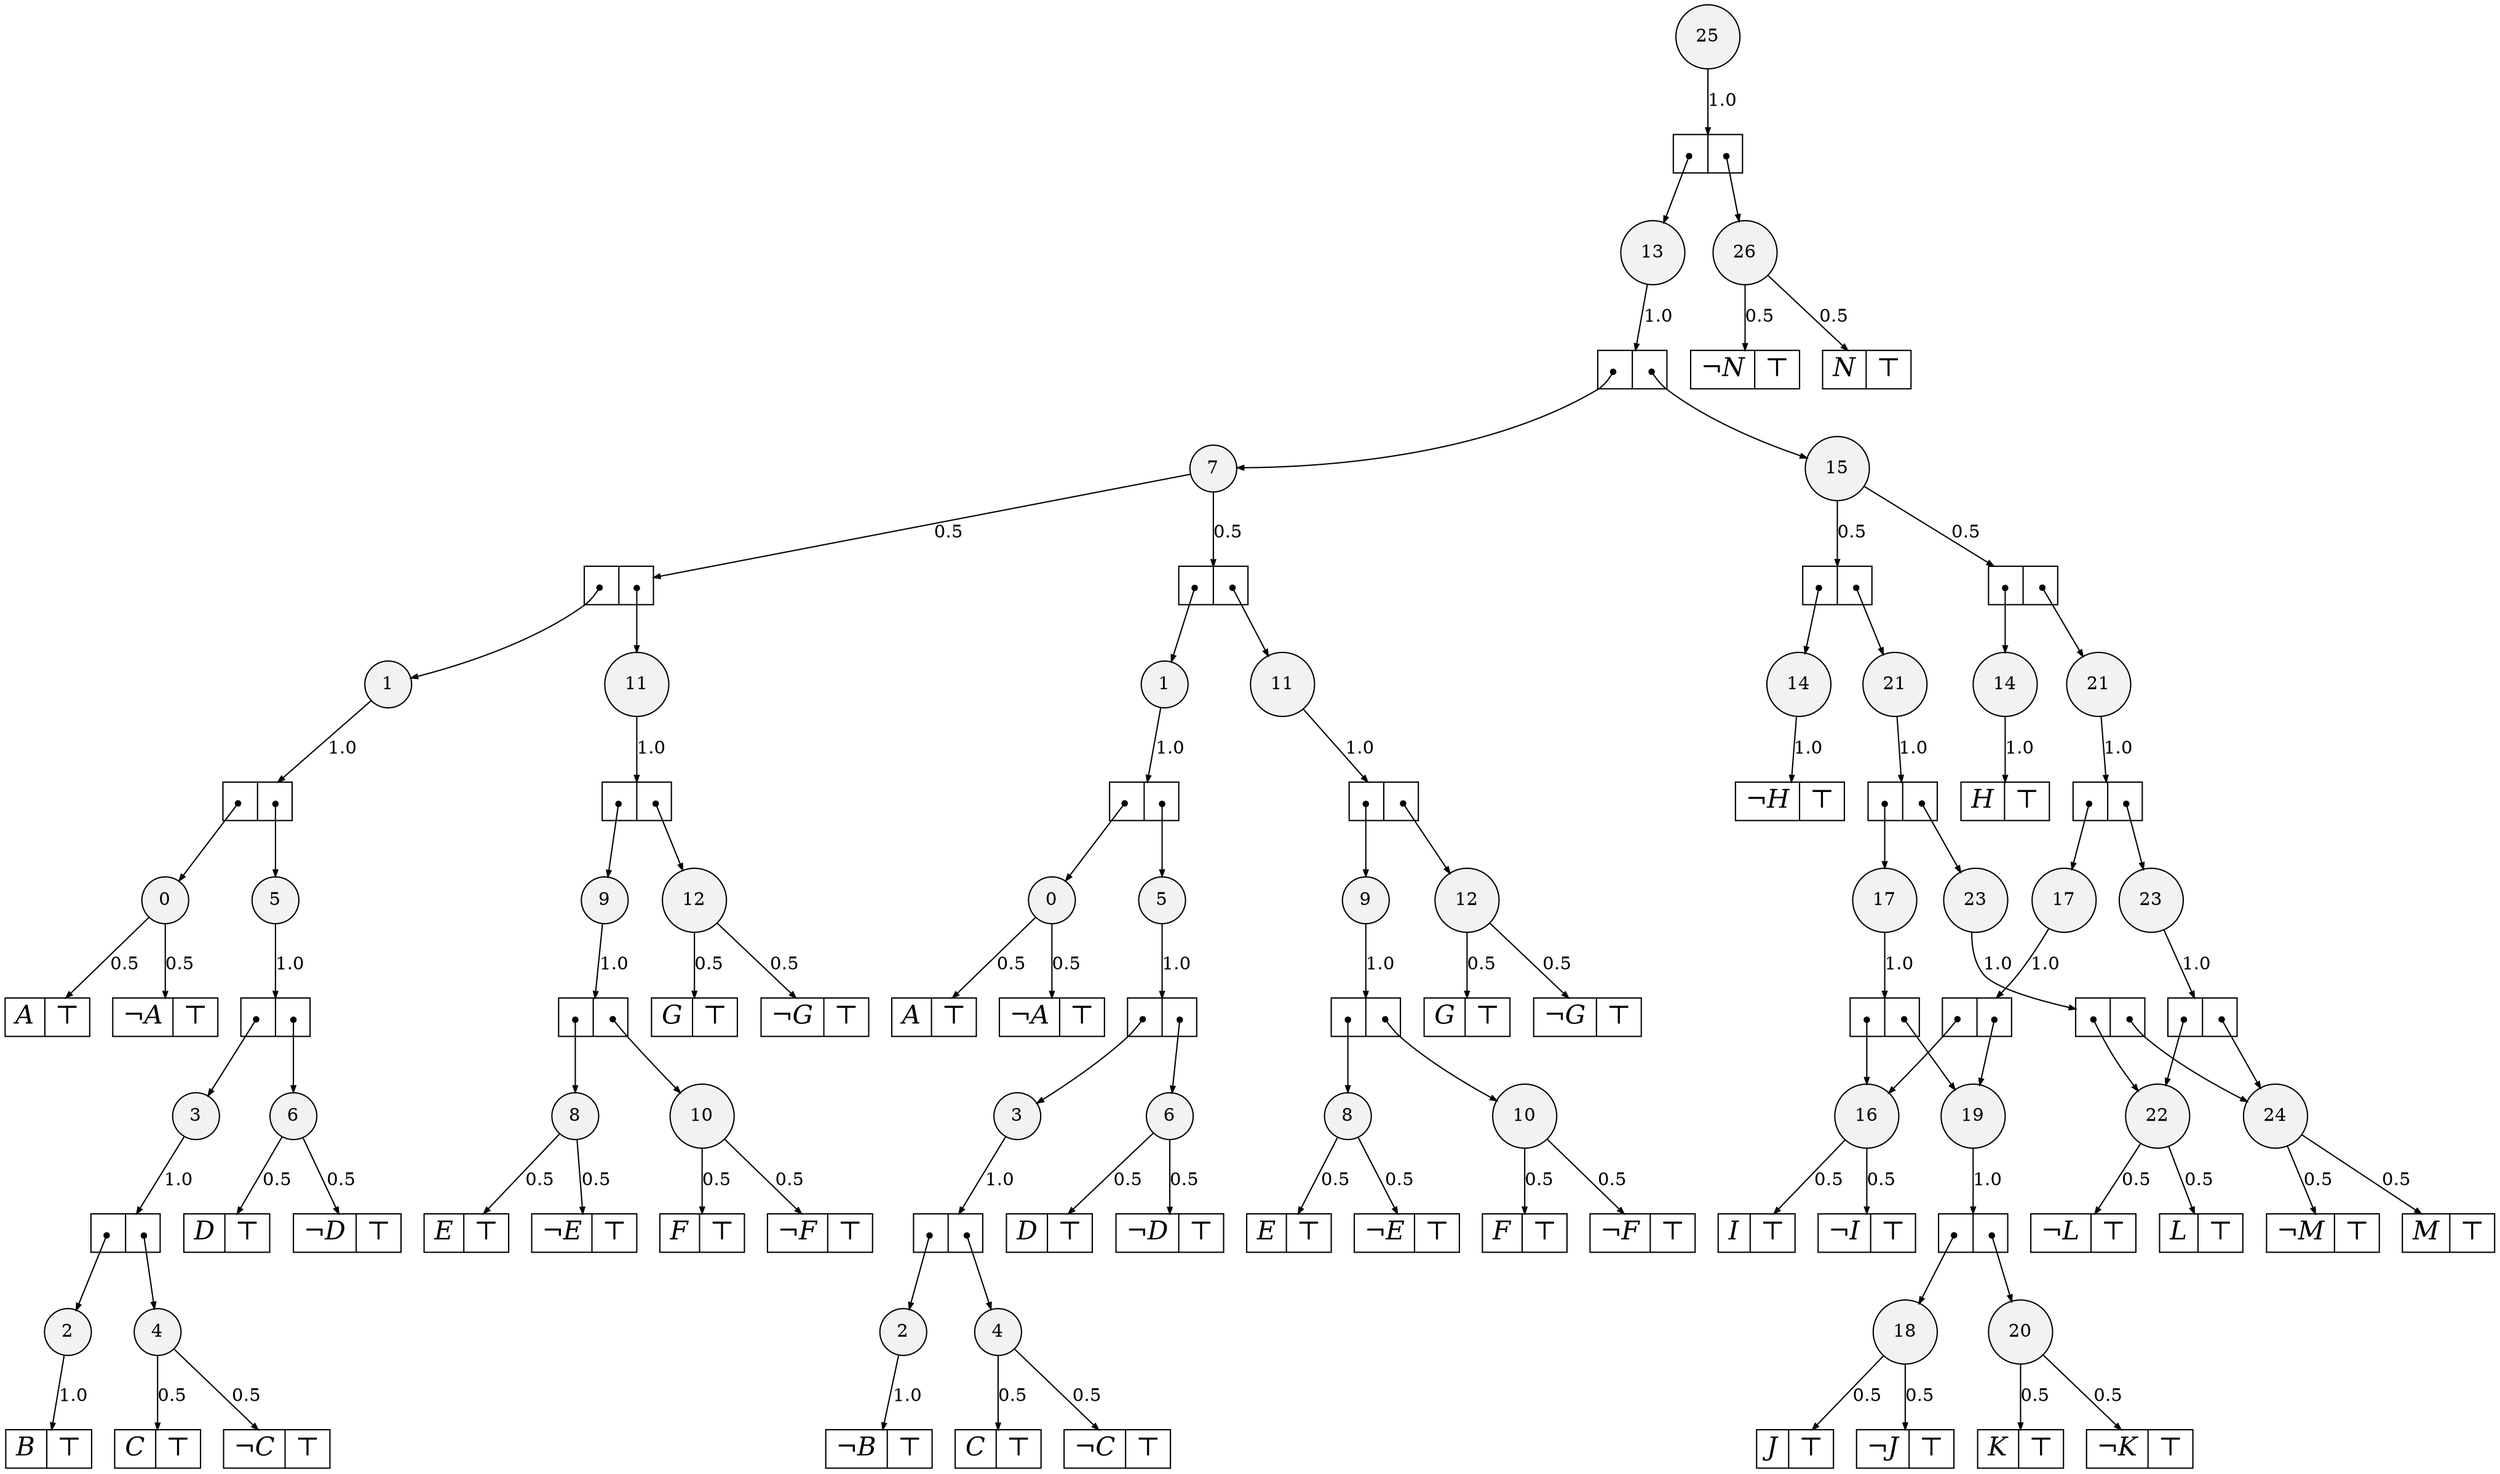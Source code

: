 digraph sdd {

overlap=false

      n3 [label= "20",style=filled,fillcolor=gray95,shape=circle,height=.25,width=.25];
n3e0
    [label= "<L>K|<R>&#8868;",
    shape=record,
    fontsize=20,
    fontname="Times-Italic",
    fillcolor=white,
    style=filled,
    fixedsize=false,
    height=.30];

                                       n3->n3e0 [arrowsize=.50, label="0.5"];
n3e1
    [label= "<L>&not;K|<R>&#8868;",
    shape=record,
    fontsize=20,
    fontname="Times-Italic",
    fillcolor=white,
    style=filled,
    fixedsize=false,
    height=.30];

                                       n3->n3e1 [arrowsize=.50, label="0.5"];

n6 [label= "18",style=filled,fillcolor=gray95,shape=circle,height=.25,width=.25];
n6e0
    [label= "<L>J|<R>&#8868;",
    shape=record,
    fontsize=20,
    fontname="Times-Italic",
    fillcolor=white,
    style=filled,
    fixedsize=false,
    height=.30];

                                       n6->n6e0 [arrowsize=.50, label="0.5"];
n6e1
    [label= "<L>&not;J|<R>&#8868;",
    shape=record,
    fontsize=20,
    fontname="Times-Italic",
    fillcolor=white,
    style=filled,
    fixedsize=false,
    height=.30];

                                       n6->n6e1 [arrowsize=.50, label="0.5"];

n65 [label= "4",style=filled,fillcolor=gray95,shape=circle,height=.25,width=.25];
n65e0
    [label= "<L>C|<R>&#8868;",
    shape=record,
    fontsize=20,
    fontname="Times-Italic",
    fillcolor=white,
    style=filled,
    fixedsize=false,
    height=.30];

                                       n65->n65e0 [arrowsize=.50, label="0.5"];
n65e1
    [label= "<L>&not;C|<R>&#8868;",
    shape=record,
    fontsize=20,
    fontname="Times-Italic",
    fillcolor=white,
    style=filled,
    fixedsize=false,
    height=.30];

                                       n65->n65e1 [arrowsize=.50, label="0.5"];

n67 [label= "2",style=filled,fillcolor=gray95,shape=circle,height=.25,width=.25];
n67e0
    [label= "<L>&not;B|<R>&#8868;",
    shape=record,
    fontsize=20,
    fontname="Times-Italic",
    fillcolor=white,
    style=filled,
    fixedsize=false,
    height=.30];

                                       n67->n67e0 [arrowsize=.50, label="1.0"];

n64 [label= "4",style=filled,fillcolor=gray95,shape=circle,height=.25,width=.25];
n64e0
    [label= "<L>C|<R>&#8868;",
    shape=record,
    fontsize=20,
    fontname="Times-Italic",
    fillcolor=white,
    style=filled,
    fixedsize=false,
    height=.30];

                                       n64->n64e0 [arrowsize=.50, label="0.5"];
n64e1
    [label= "<L>&not;C|<R>&#8868;",
    shape=record,
    fontsize=20,
    fontname="Times-Italic",
    fillcolor=white,
    style=filled,
    fixedsize=false,
    height=.30];

                                       n64->n64e1 [arrowsize=.50, label="0.5"];

n66 [label= "2",style=filled,fillcolor=gray95,shape=circle,height=.25,width=.25];
n66e0
    [label= "<L>B|<R>&#8868;",
    shape=record,
    fontsize=20,
    fontname="Times-Italic",
    fillcolor=white,
    style=filled,
    fixedsize=false,
    height=.30];

                                       n66->n66e0 [arrowsize=.50, label="1.0"];

n15 [label= "24",style=filled,fillcolor=gray95,shape=circle,height=.25,width=.25];
n15e0
    [label= "<L>M|<R>&#8868;",
    shape=record,
    fontsize=20,
    fontname="Times-Italic",
    fillcolor=white,
    style=filled,
    fixedsize=false,
    height=.30];

                                       n15->n15e0 [arrowsize=.50, label="0.5"];
n15e1
    [label= "<L>&not;M|<R>&#8868;",
    shape=record,
    fontsize=20,
    fontname="Times-Italic",
    fillcolor=white,
    style=filled,
    fixedsize=false,
    height=.30];

                                       n15->n15e1 [arrowsize=.50, label="0.5"];

n18 [label= "22",style=filled,fillcolor=gray95,shape=circle,height=.25,width=.25];
n18e0
    [label= "<L>L|<R>&#8868;",
    shape=record,
    fontsize=20,
    fontname="Times-Italic",
    fillcolor=white,
    style=filled,
    fixedsize=false,
    height=.30];

                                       n18->n18e0 [arrowsize=.50, label="0.5"];
n18e1
    [label= "<L>&not;L|<R>&#8868;",
    shape=record,
    fontsize=20,
    fontname="Times-Italic",
    fillcolor=white,
    style=filled,
    fixedsize=false,
    height=.30];

                                       n18->n18e1 [arrowsize=.50, label="0.5"];

n19 [label= "19",style=filled,fillcolor=gray95,shape=circle,height=.25,width=.25];
n19e0
    [label= "<L>|<R>",
    shape=record,
    fontsize=20,
    fontname="Times-Italic",
    fillcolor=white,
    style=filled,
    fixedsize=false,
    height=.30];

                                       n19->n19e0 [arrowsize=.50, label="1.0"];
n19e0:L:c->n6 [arrowsize=.50,tailclip=false,arrowtail=dot,dir=both];
n19e0:R:c->n3 [arrowsize=.50,tailclip=false,arrowtail=dot,dir=both];

n22 [label= "16",style=filled,fillcolor=gray95,shape=circle,height=.25,width=.25];
n22e0
    [label= "<L>I|<R>&#8868;",
    shape=record,
    fontsize=20,
    fontname="Times-Italic",
    fillcolor=white,
    style=filled,
    fixedsize=false,
    height=.30];

                                       n22->n22e0 [arrowsize=.50, label="0.5"];
n22e1
    [label= "<L>&not;I|<R>&#8868;",
    shape=record,
    fontsize=20,
    fontname="Times-Italic",
    fillcolor=white,
    style=filled,
    fixedsize=false,
    height=.30];

                                       n22->n22e1 [arrowsize=.50, label="0.5"];

n69 [label= "10",style=filled,fillcolor=gray95,shape=circle,height=.25,width=.25];
n69e0
    [label= "<L>F|<R>&#8868;",
    shape=record,
    fontsize=20,
    fontname="Times-Italic",
    fillcolor=white,
    style=filled,
    fixedsize=false,
    height=.30];

                                       n69->n69e0 [arrowsize=.50, label="0.5"];
n69e1
    [label= "<L>&not;F|<R>&#8868;",
    shape=record,
    fontsize=20,
    fontname="Times-Italic",
    fillcolor=white,
    style=filled,
    fixedsize=false,
    height=.30];

                                       n69->n69e1 [arrowsize=.50, label="0.5"];

n71 [label= "8",style=filled,fillcolor=gray95,shape=circle,height=.25,width=.25];
n71e0
    [label= "<L>E|<R>&#8868;",
    shape=record,
    fontsize=20,
    fontname="Times-Italic",
    fillcolor=white,
    style=filled,
    fixedsize=false,
    height=.30];

                                       n71->n71e0 [arrowsize=.50, label="0.5"];
n71e1
    [label= "<L>&not;E|<R>&#8868;",
    shape=record,
    fontsize=20,
    fontname="Times-Italic",
    fillcolor=white,
    style=filled,
    fixedsize=false,
    height=.30];

                                       n71->n71e1 [arrowsize=.50, label="0.5"];

n73 [label= "6",style=filled,fillcolor=gray95,shape=circle,height=.25,width=.25];
n73e0
    [label= "<L>D|<R>&#8868;",
    shape=record,
    fontsize=20,
    fontname="Times-Italic",
    fillcolor=white,
    style=filled,
    fixedsize=false,
    height=.30];

                                       n73->n73e0 [arrowsize=.50, label="0.5"];
n73e1
    [label= "<L>&not;D|<R>&#8868;",
    shape=record,
    fontsize=20,
    fontname="Times-Italic",
    fillcolor=white,
    style=filled,
    fixedsize=false,
    height=.30];

                                       n73->n73e1 [arrowsize=.50, label="0.5"];

n75 [label= "3",style=filled,fillcolor=gray95,shape=circle,height=.25,width=.25];
n75e0
    [label= "<L>|<R>",
    shape=record,
    fontsize=20,
    fontname="Times-Italic",
    fillcolor=white,
    style=filled,
    fixedsize=false,
    height=.30];

                                       n75->n75e0 [arrowsize=.50, label="1.0"];
n75e0:L:c->n67 [arrowsize=.50,tailclip=false,arrowtail=dot,dir=both];
n75e0:R:c->n65 [arrowsize=.50,tailclip=false,arrowtail=dot,dir=both];

n68 [label= "10",style=filled,fillcolor=gray95,shape=circle,height=.25,width=.25];
n68e0
    [label= "<L>F|<R>&#8868;",
    shape=record,
    fontsize=20,
    fontname="Times-Italic",
    fillcolor=white,
    style=filled,
    fixedsize=false,
    height=.30];

                                       n68->n68e0 [arrowsize=.50, label="0.5"];
n68e1
    [label= "<L>&not;F|<R>&#8868;",
    shape=record,
    fontsize=20,
    fontname="Times-Italic",
    fillcolor=white,
    style=filled,
    fixedsize=false,
    height=.30];

                                       n68->n68e1 [arrowsize=.50, label="0.5"];

n70 [label= "8",style=filled,fillcolor=gray95,shape=circle,height=.25,width=.25];
n70e0
    [label= "<L>E|<R>&#8868;",
    shape=record,
    fontsize=20,
    fontname="Times-Italic",
    fillcolor=white,
    style=filled,
    fixedsize=false,
    height=.30];

                                       n70->n70e0 [arrowsize=.50, label="0.5"];
n70e1
    [label= "<L>&not;E|<R>&#8868;",
    shape=record,
    fontsize=20,
    fontname="Times-Italic",
    fillcolor=white,
    style=filled,
    fixedsize=false,
    height=.30];

                                       n70->n70e1 [arrowsize=.50, label="0.5"];

n72 [label= "6",style=filled,fillcolor=gray95,shape=circle,height=.25,width=.25];
n72e0
    [label= "<L>D|<R>&#8868;",
    shape=record,
    fontsize=20,
    fontname="Times-Italic",
    fillcolor=white,
    style=filled,
    fixedsize=false,
    height=.30];

                                       n72->n72e0 [arrowsize=.50, label="0.5"];
n72e1
    [label= "<L>&not;D|<R>&#8868;",
    shape=record,
    fontsize=20,
    fontname="Times-Italic",
    fillcolor=white,
    style=filled,
    fixedsize=false,
    height=.30];

                                       n72->n72e1 [arrowsize=.50, label="0.5"];

n74 [label= "3",style=filled,fillcolor=gray95,shape=circle,height=.25,width=.25];
n74e0
    [label= "<L>|<R>",
    shape=record,
    fontsize=20,
    fontname="Times-Italic",
    fillcolor=white,
    style=filled,
    fixedsize=false,
    height=.30];

                                       n74->n74e0 [arrowsize=.50, label="1.0"];
n74e0:L:c->n66 [arrowsize=.50,tailclip=false,arrowtail=dot,dir=both];
n74e0:R:c->n64 [arrowsize=.50,tailclip=false,arrowtail=dot,dir=both];

n57 [label= "23",style=filled,fillcolor=gray95,shape=circle,height=.25,width=.25];
n57e0
    [label= "<L>|<R>",
    shape=record,
    fontsize=20,
    fontname="Times-Italic",
    fillcolor=white,
    style=filled,
    fixedsize=false,
    height=.30];

                                       n57->n57e0 [arrowsize=.50, label="1.0"];
n57e0:L:c->n18 [arrowsize=.50,tailclip=false,arrowtail=dot,dir=both];
n57e0:R:c->n15 [arrowsize=.50,tailclip=false,arrowtail=dot,dir=both];

n59 [label= "17",style=filled,fillcolor=gray95,shape=circle,height=.25,width=.25];
n59e0
    [label= "<L>|<R>",
    shape=record,
    fontsize=20,
    fontname="Times-Italic",
    fillcolor=white,
    style=filled,
    fixedsize=false,
    height=.30];

                                       n59->n59e0 [arrowsize=.50, label="1.0"];
n59e0:L:c->n22 [arrowsize=.50,tailclip=false,arrowtail=dot,dir=both];
n59e0:R:c->n19 [arrowsize=.50,tailclip=false,arrowtail=dot,dir=both];

n56 [label= "23",style=filled,fillcolor=gray95,shape=circle,height=.25,width=.25];
n56e0
    [label= "<L>|<R>",
    shape=record,
    fontsize=20,
    fontname="Times-Italic",
    fillcolor=white,
    style=filled,
    fixedsize=false,
    height=.30];

                                       n56->n56e0 [arrowsize=.50, label="1.0"];
n56e0:L:c->n18 [arrowsize=.50,tailclip=false,arrowtail=dot,dir=both];
n56e0:R:c->n15 [arrowsize=.50,tailclip=false,arrowtail=dot,dir=both];

n58 [label= "17",style=filled,fillcolor=gray95,shape=circle,height=.25,width=.25];
n58e0
    [label= "<L>|<R>",
    shape=record,
    fontsize=20,
    fontname="Times-Italic",
    fillcolor=white,
    style=filled,
    fixedsize=false,
    height=.30];

                                       n58->n58e0 [arrowsize=.50, label="1.0"];
n58e0:L:c->n22 [arrowsize=.50,tailclip=false,arrowtail=dot,dir=both];
n58e0:R:c->n19 [arrowsize=.50,tailclip=false,arrowtail=dot,dir=both];

n77 [label= "12",style=filled,fillcolor=gray95,shape=circle,height=.25,width=.25];
n77e0
    [label= "<L>G|<R>&#8868;",
    shape=record,
    fontsize=20,
    fontname="Times-Italic",
    fillcolor=white,
    style=filled,
    fixedsize=false,
    height=.30];

                                       n77->n77e0 [arrowsize=.50, label="0.5"];
n77e1
    [label= "<L>&not;G|<R>&#8868;",
    shape=record,
    fontsize=20,
    fontname="Times-Italic",
    fillcolor=white,
    style=filled,
    fixedsize=false,
    height=.30];

                                       n77->n77e1 [arrowsize=.50, label="0.5"];

n79 [label= "9",style=filled,fillcolor=gray95,shape=circle,height=.25,width=.25];
n79e0
    [label= "<L>|<R>",
    shape=record,
    fontsize=20,
    fontname="Times-Italic",
    fillcolor=white,
    style=filled,
    fixedsize=false,
    height=.30];

                                       n79->n79e0 [arrowsize=.50, label="1.0"];
n79e0:L:c->n71 [arrowsize=.50,tailclip=false,arrowtail=dot,dir=both];
n79e0:R:c->n69 [arrowsize=.50,tailclip=false,arrowtail=dot,dir=both];

n81 [label= "5",style=filled,fillcolor=gray95,shape=circle,height=.25,width=.25];
n81e0
    [label= "<L>|<R>",
    shape=record,
    fontsize=20,
    fontname="Times-Italic",
    fillcolor=white,
    style=filled,
    fixedsize=false,
    height=.30];

                                       n81->n81e0 [arrowsize=.50, label="1.0"];
n81e0:L:c->n75 [arrowsize=.50,tailclip=false,arrowtail=dot,dir=both];
n81e0:R:c->n73 [arrowsize=.50,tailclip=false,arrowtail=dot,dir=both];

n83 [label= "0",style=filled,fillcolor=gray95,shape=circle,height=.25,width=.25];
n83e0
    [label= "<L>A|<R>&#8868;",
    shape=record,
    fontsize=20,
    fontname="Times-Italic",
    fillcolor=white,
    style=filled,
    fixedsize=false,
    height=.30];

                                       n83->n83e0 [arrowsize=.50, label="0.5"];
n83e1
    [label= "<L>&not;A|<R>&#8868;",
    shape=record,
    fontsize=20,
    fontname="Times-Italic",
    fillcolor=white,
    style=filled,
    fixedsize=false,
    height=.30];

                                       n83->n83e1 [arrowsize=.50, label="0.5"];

n76 [label= "12",style=filled,fillcolor=gray95,shape=circle,height=.25,width=.25];
n76e0
    [label= "<L>G|<R>&#8868;",
    shape=record,
    fontsize=20,
    fontname="Times-Italic",
    fillcolor=white,
    style=filled,
    fixedsize=false,
    height=.30];

                                       n76->n76e0 [arrowsize=.50, label="0.5"];
n76e1
    [label= "<L>&not;G|<R>&#8868;",
    shape=record,
    fontsize=20,
    fontname="Times-Italic",
    fillcolor=white,
    style=filled,
    fixedsize=false,
    height=.30];

                                       n76->n76e1 [arrowsize=.50, label="0.5"];

n78 [label= "9",style=filled,fillcolor=gray95,shape=circle,height=.25,width=.25];
n78e0
    [label= "<L>|<R>",
    shape=record,
    fontsize=20,
    fontname="Times-Italic",
    fillcolor=white,
    style=filled,
    fixedsize=false,
    height=.30];

                                       n78->n78e0 [arrowsize=.50, label="1.0"];
n78e0:L:c->n70 [arrowsize=.50,tailclip=false,arrowtail=dot,dir=both];
n78e0:R:c->n68 [arrowsize=.50,tailclip=false,arrowtail=dot,dir=both];

n80 [label= "5",style=filled,fillcolor=gray95,shape=circle,height=.25,width=.25];
n80e0
    [label= "<L>|<R>",
    shape=record,
    fontsize=20,
    fontname="Times-Italic",
    fillcolor=white,
    style=filled,
    fixedsize=false,
    height=.30];

                                       n80->n80e0 [arrowsize=.50, label="1.0"];
n80e0:L:c->n74 [arrowsize=.50,tailclip=false,arrowtail=dot,dir=both];
n80e0:R:c->n72 [arrowsize=.50,tailclip=false,arrowtail=dot,dir=both];

n82 [label= "0",style=filled,fillcolor=gray95,shape=circle,height=.25,width=.25];
n82e0
    [label= "<L>A|<R>&#8868;",
    shape=record,
    fontsize=20,
    fontname="Times-Italic",
    fillcolor=white,
    style=filled,
    fixedsize=false,
    height=.30];

                                       n82->n82e0 [arrowsize=.50, label="0.5"];
n82e1
    [label= "<L>&not;A|<R>&#8868;",
    shape=record,
    fontsize=20,
    fontname="Times-Italic",
    fillcolor=white,
    style=filled,
    fixedsize=false,
    height=.30];

                                       n82->n82e1 [arrowsize=.50, label="0.5"];

n61 [label= "21",style=filled,fillcolor=gray95,shape=circle,height=.25,width=.25];
n61e0
    [label= "<L>|<R>",
    shape=record,
    fontsize=20,
    fontname="Times-Italic",
    fillcolor=white,
    style=filled,
    fixedsize=false,
    height=.30];

                                       n61->n61e0 [arrowsize=.50, label="1.0"];
n61e0:L:c->n59 [arrowsize=.50,tailclip=false,arrowtail=dot,dir=both];
n61e0:R:c->n57 [arrowsize=.50,tailclip=false,arrowtail=dot,dir=both];

n63 [label= "14",style=filled,fillcolor=gray95,shape=circle,height=.25,width=.25];
n63e0
    [label= "<L>&not;H|<R>&#8868;",
    shape=record,
    fontsize=20,
    fontname="Times-Italic",
    fillcolor=white,
    style=filled,
    fixedsize=false,
    height=.30];

                                       n63->n63e0 [arrowsize=.50, label="1.0"];

n60 [label= "21",style=filled,fillcolor=gray95,shape=circle,height=.25,width=.25];
n60e0
    [label= "<L>|<R>",
    shape=record,
    fontsize=20,
    fontname="Times-Italic",
    fillcolor=white,
    style=filled,
    fixedsize=false,
    height=.30];

                                       n60->n60e0 [arrowsize=.50, label="1.0"];
n60e0:L:c->n58 [arrowsize=.50,tailclip=false,arrowtail=dot,dir=both];
n60e0:R:c->n56 [arrowsize=.50,tailclip=false,arrowtail=dot,dir=both];

n62 [label= "14",style=filled,fillcolor=gray95,shape=circle,height=.25,width=.25];
n62e0
    [label= "<L>H|<R>&#8868;",
    shape=record,
    fontsize=20,
    fontname="Times-Italic",
    fillcolor=white,
    style=filled,
    fixedsize=false,
    height=.30];

                                       n62->n62e0 [arrowsize=.50, label="1.0"];

n85 [label= "11",style=filled,fillcolor=gray95,shape=circle,height=.25,width=.25];
n85e0
    [label= "<L>|<R>",
    shape=record,
    fontsize=20,
    fontname="Times-Italic",
    fillcolor=white,
    style=filled,
    fixedsize=false,
    height=.30];

                                       n85->n85e0 [arrowsize=.50, label="1.0"];
n85e0:L:c->n79 [arrowsize=.50,tailclip=false,arrowtail=dot,dir=both];
n85e0:R:c->n77 [arrowsize=.50,tailclip=false,arrowtail=dot,dir=both];

n87 [label= "1",style=filled,fillcolor=gray95,shape=circle,height=.25,width=.25];
n87e0
    [label= "<L>|<R>",
    shape=record,
    fontsize=20,
    fontname="Times-Italic",
    fillcolor=white,
    style=filled,
    fixedsize=false,
    height=.30];

                                       n87->n87e0 [arrowsize=.50, label="1.0"];
n87e0:L:c->n83 [arrowsize=.50,tailclip=false,arrowtail=dot,dir=both];
n87e0:R:c->n81 [arrowsize=.50,tailclip=false,arrowtail=dot,dir=both];

n84 [label= "11",style=filled,fillcolor=gray95,shape=circle,height=.25,width=.25];
n84e0
    [label= "<L>|<R>",
    shape=record,
    fontsize=20,
    fontname="Times-Italic",
    fillcolor=white,
    style=filled,
    fixedsize=false,
    height=.30];

                                       n84->n84e0 [arrowsize=.50, label="1.0"];
n84e0:L:c->n78 [arrowsize=.50,tailclip=false,arrowtail=dot,dir=both];
n84e0:R:c->n76 [arrowsize=.50,tailclip=false,arrowtail=dot,dir=both];

n86 [label= "1",style=filled,fillcolor=gray95,shape=circle,height=.25,width=.25];
n86e0
    [label= "<L>|<R>",
    shape=record,
    fontsize=20,
    fontname="Times-Italic",
    fillcolor=white,
    style=filled,
    fixedsize=false,
    height=.30];

                                       n86->n86e0 [arrowsize=.50, label="1.0"];
n86e0:L:c->n82 [arrowsize=.50,tailclip=false,arrowtail=dot,dir=both];
n86e0:R:c->n80 [arrowsize=.50,tailclip=false,arrowtail=dot,dir=both];

n49 [label= "15",style=filled,fillcolor=gray95,shape=circle,height=.25,width=.25];
n49e0
    [label= "<L>|<R>",
    shape=record,
    fontsize=20,
    fontname="Times-Italic",
    fillcolor=white,
    style=filled,
    fixedsize=false,
    height=.30];

                                       n49->n49e0 [arrowsize=.50, label="0.5"];
n49e0:L:c->n62 [arrowsize=.50,tailclip=false,arrowtail=dot,dir=both];
n49e0:R:c->n60 [arrowsize=.50,tailclip=false,arrowtail=dot,dir=both];
n49e1
    [label= "<L>|<R>",
    shape=record,
    fontsize=20,
    fontname="Times-Italic",
    fillcolor=white,
    style=filled,
    fixedsize=false,
    height=.30];

                                       n49->n49e1 [arrowsize=.50, label="0.5"];
n49e1:L:c->n63 [arrowsize=.50,tailclip=false,arrowtail=dot,dir=both];
n49e1:R:c->n61 [arrowsize=.50,tailclip=false,arrowtail=dot,dir=both];

n50 [label= "7",style=filled,fillcolor=gray95,shape=circle,height=.25,width=.25];
n50e0
    [label= "<L>|<R>",
    shape=record,
    fontsize=20,
    fontname="Times-Italic",
    fillcolor=white,
    style=filled,
    fixedsize=false,
    height=.30];

                                       n50->n50e0 [arrowsize=.50, label="0.5"];
n50e0:L:c->n86 [arrowsize=.50,tailclip=false,arrowtail=dot,dir=both];
n50e0:R:c->n84 [arrowsize=.50,tailclip=false,arrowtail=dot,dir=both];
n50e1
    [label= "<L>|<R>",
    shape=record,
    fontsize=20,
    fontname="Times-Italic",
    fillcolor=white,
    style=filled,
    fixedsize=false,
    height=.30];

                                       n50->n50e1 [arrowsize=.50, label="0.5"];
n50e1:L:c->n87 [arrowsize=.50,tailclip=false,arrowtail=dot,dir=both];
n50e1:R:c->n85 [arrowsize=.50,tailclip=false,arrowtail=dot,dir=both];

n53 [label= "26",style=filled,fillcolor=gray95,shape=circle,height=.25,width=.25];
n53e0
    [label= "<L>N|<R>&#8868;",
    shape=record,
    fontsize=20,
    fontname="Times-Italic",
    fillcolor=white,
    style=filled,
    fixedsize=false,
    height=.30];

                                       n53->n53e0 [arrowsize=.50, label="0.5"];
n53e1
    [label= "<L>&not;N|<R>&#8868;",
    shape=record,
    fontsize=20,
    fontname="Times-Italic",
    fillcolor=white,
    style=filled,
    fixedsize=false,
    height=.30];

                                       n53->n53e1 [arrowsize=.50, label="0.5"];

n54 [label= "13",style=filled,fillcolor=gray95,shape=circle,height=.25,width=.25];
n54e0
    [label= "<L>|<R>",
    shape=record,
    fontsize=20,
    fontname="Times-Italic",
    fillcolor=white,
    style=filled,
    fixedsize=false,
    height=.30];

                                       n54->n54e0 [arrowsize=.50, label="1.0"];
n54e0:L:c->n50 [arrowsize=.50,tailclip=false,arrowtail=dot,dir=both];
n54e0:R:c->n49 [arrowsize=.50,tailclip=false,arrowtail=dot,dir=both];

n55 [label= "25",style=filled,fillcolor=gray95,shape=circle,height=.25,width=.25];
n55e0
    [label= "<L>|<R>",
    shape=record,
    fontsize=20,
    fontname="Times-Italic",
    fillcolor=white,
    style=filled,
    fixedsize=false,
    height=.30];

                                       n55->n55e0 [arrowsize=.50, label="1.0"];
n55e0:L:c->n54 [arrowsize=.50,tailclip=false,arrowtail=dot,dir=both];
n55e0:R:c->n53 [arrowsize=.50,tailclip=false,arrowtail=dot,dir=both];


}